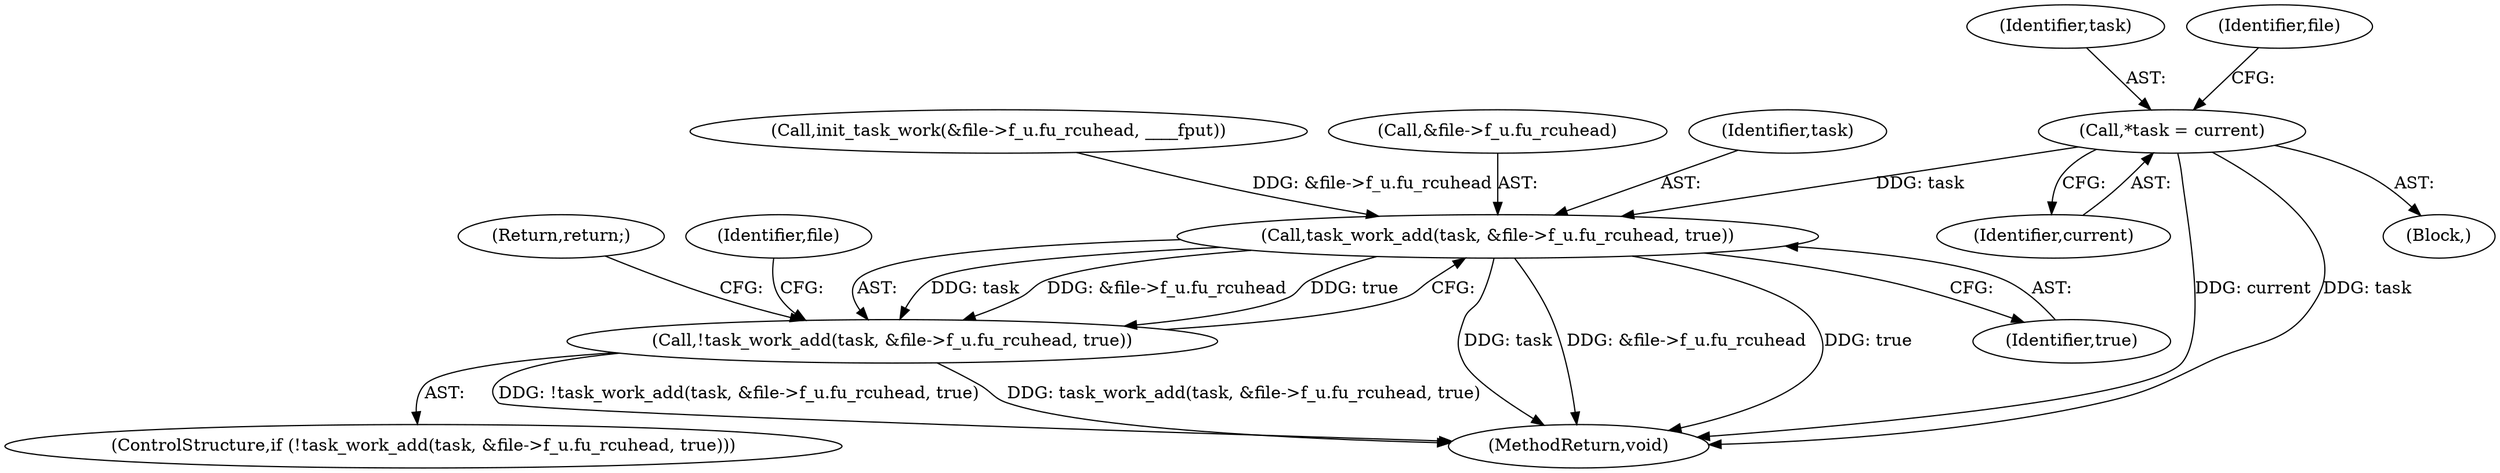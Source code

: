 digraph "0_linux_eee5cc2702929fd41cce28058dc6d6717f723f87_5@pointer" {
"1000112" [label="(Call,*task = current)"];
"1000139" [label="(Call,task_work_add(task, &file->f_u.fu_rcuhead, true))"];
"1000138" [label="(Call,!task_work_add(task, &file->f_u.fu_rcuhead, true))"];
"1000129" [label="(Call,init_task_work(&file->f_u.fu_rcuhead, ____fput))"];
"1000148" [label="(Return,return;)"];
"1000114" [label="(Identifier,current)"];
"1000154" [label="(Identifier,file)"];
"1000141" [label="(Call,&file->f_u.fu_rcuhead)"];
"1000162" [label="(MethodReturn,void)"];
"1000113" [label="(Identifier,task)"];
"1000138" [label="(Call,!task_work_add(task, &file->f_u.fu_rcuhead, true))"];
"1000140" [label="(Identifier,task)"];
"1000110" [label="(Block,)"];
"1000147" [label="(Identifier,true)"];
"1000116" [label="(Identifier,file)"];
"1000139" [label="(Call,task_work_add(task, &file->f_u.fu_rcuhead, true))"];
"1000112" [label="(Call,*task = current)"];
"1000137" [label="(ControlStructure,if (!task_work_add(task, &file->f_u.fu_rcuhead, true)))"];
"1000112" -> "1000110"  [label="AST: "];
"1000112" -> "1000114"  [label="CFG: "];
"1000113" -> "1000112"  [label="AST: "];
"1000114" -> "1000112"  [label="AST: "];
"1000116" -> "1000112"  [label="CFG: "];
"1000112" -> "1000162"  [label="DDG: current"];
"1000112" -> "1000162"  [label="DDG: task"];
"1000112" -> "1000139"  [label="DDG: task"];
"1000139" -> "1000138"  [label="AST: "];
"1000139" -> "1000147"  [label="CFG: "];
"1000140" -> "1000139"  [label="AST: "];
"1000141" -> "1000139"  [label="AST: "];
"1000147" -> "1000139"  [label="AST: "];
"1000138" -> "1000139"  [label="CFG: "];
"1000139" -> "1000162"  [label="DDG: task"];
"1000139" -> "1000162"  [label="DDG: &file->f_u.fu_rcuhead"];
"1000139" -> "1000162"  [label="DDG: true"];
"1000139" -> "1000138"  [label="DDG: task"];
"1000139" -> "1000138"  [label="DDG: &file->f_u.fu_rcuhead"];
"1000139" -> "1000138"  [label="DDG: true"];
"1000129" -> "1000139"  [label="DDG: &file->f_u.fu_rcuhead"];
"1000138" -> "1000137"  [label="AST: "];
"1000148" -> "1000138"  [label="CFG: "];
"1000154" -> "1000138"  [label="CFG: "];
"1000138" -> "1000162"  [label="DDG: !task_work_add(task, &file->f_u.fu_rcuhead, true)"];
"1000138" -> "1000162"  [label="DDG: task_work_add(task, &file->f_u.fu_rcuhead, true)"];
}
